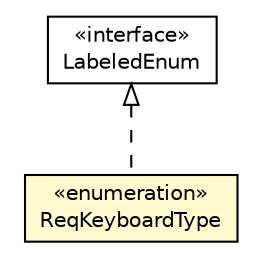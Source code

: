 #!/usr/local/bin/dot
#
# Class diagram 
# Generated by UMLGraph version 5.1 (http://www.umlgraph.org/)
#

digraph G {
	edge [fontname="Helvetica",fontsize=10,labelfontname="Helvetica",labelfontsize=10];
	node [fontname="Helvetica",fontsize=10,shape=plaintext];
	nodesep=0.25;
	ranksep=0.5;
	// org.androidtransfuse.model.manifest.ReqKeyboardType
	c12346 [label=<<table title="org.androidtransfuse.model.manifest.ReqKeyboardType" border="0" cellborder="1" cellspacing="0" cellpadding="2" port="p" bgcolor="lemonChiffon" href="./ReqKeyboardType.html">
		<tr><td><table border="0" cellspacing="0" cellpadding="1">
<tr><td align="center" balign="center"> &#171;enumeration&#187; </td></tr>
<tr><td align="center" balign="center"> ReqKeyboardType </td></tr>
		</table></td></tr>
		</table>>, fontname="Helvetica", fontcolor="black", fontsize=10.0];
	//org.androidtransfuse.model.manifest.ReqKeyboardType implements org.androidtransfuse.annotations.LabeledEnum
	c12618:p -> c12346:p [dir=back,arrowtail=empty,style=dashed];
	// org.androidtransfuse.annotations.LabeledEnum
	c12618 [label=<<table title="org.androidtransfuse.annotations.LabeledEnum" border="0" cellborder="1" cellspacing="0" cellpadding="2" port="p" href="http://java.sun.com/j2se/1.4.2/docs/api/org/androidtransfuse/annotations/LabeledEnum.html">
		<tr><td><table border="0" cellspacing="0" cellpadding="1">
<tr><td align="center" balign="center"> &#171;interface&#187; </td></tr>
<tr><td align="center" balign="center"> LabeledEnum </td></tr>
		</table></td></tr>
		</table>>, fontname="Helvetica", fontcolor="black", fontsize=10.0];
}

